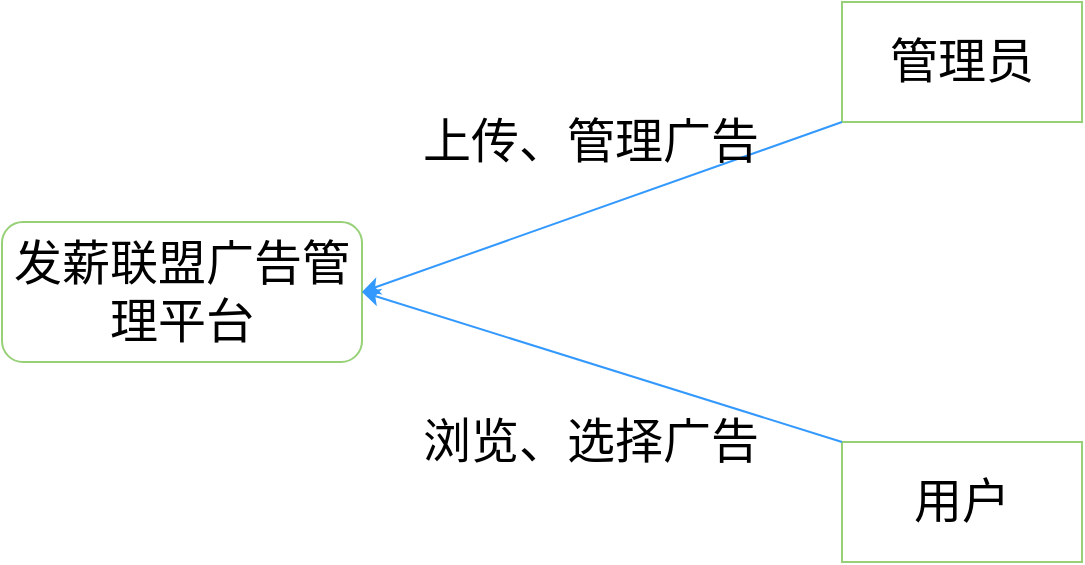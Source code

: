<mxfile version="20.2.6" type="github">
  <diagram id="mop2T_lTWs27Sv8fD1Fe" name="第 1 页">
    <mxGraphModel dx="1426" dy="624" grid="1" gridSize="10" guides="1" tooltips="1" connect="1" arrows="1" fold="1" page="1" pageScale="1" pageWidth="827" pageHeight="1169" math="0" shadow="0">
      <root>
        <mxCell id="0" />
        <mxCell id="1" parent="0" />
        <mxCell id="_5qrmcJRJbXf1N6IQA08-1" value="&lt;font style=&quot;font-size: 24px;&quot;&gt;发薪联盟广告管理平台&lt;/font&gt;" style="rounded=1;whiteSpace=wrap;html=1;strokeColor=#97D077;" vertex="1" parent="1">
          <mxGeometry x="120" y="230" width="180" height="70" as="geometry" />
        </mxCell>
        <mxCell id="_5qrmcJRJbXf1N6IQA08-2" value="&lt;font style=&quot;font-size: 24px;&quot;&gt;管理员&lt;/font&gt;" style="rounded=0;whiteSpace=wrap;html=1;strokeColor=#97D077;" vertex="1" parent="1">
          <mxGeometry x="540" y="120" width="120" height="60" as="geometry" />
        </mxCell>
        <mxCell id="_5qrmcJRJbXf1N6IQA08-3" value="&lt;font style=&quot;font-size: 24px;&quot;&gt;用户&lt;/font&gt;" style="rounded=0;whiteSpace=wrap;html=1;strokeColor=#97D077;" vertex="1" parent="1">
          <mxGeometry x="540" y="340" width="120" height="60" as="geometry" />
        </mxCell>
        <mxCell id="_5qrmcJRJbXf1N6IQA08-6" value="" style="endArrow=classic;html=1;rounded=0;fontSize=24;exitX=0;exitY=1;exitDx=0;exitDy=0;entryX=1;entryY=0.5;entryDx=0;entryDy=0;strokeColor=#3399FF;" edge="1" parent="1" source="_5qrmcJRJbXf1N6IQA08-2" target="_5qrmcJRJbXf1N6IQA08-1">
          <mxGeometry width="50" height="50" relative="1" as="geometry">
            <mxPoint x="370" y="340" as="sourcePoint" />
            <mxPoint x="420" y="290" as="targetPoint" />
          </mxGeometry>
        </mxCell>
        <mxCell id="_5qrmcJRJbXf1N6IQA08-8" value="上传、管理广告" style="text;html=1;align=center;verticalAlign=middle;resizable=0;points=[];autosize=1;strokeColor=none;fillColor=none;fontSize=24;" vertex="1" parent="1">
          <mxGeometry x="319" y="170" width="190" height="40" as="geometry" />
        </mxCell>
        <mxCell id="_5qrmcJRJbXf1N6IQA08-9" value="" style="endArrow=classic;html=1;rounded=0;fontSize=24;strokeColor=#3399FF;exitX=0;exitY=0;exitDx=0;exitDy=0;entryX=1;entryY=0.5;entryDx=0;entryDy=0;" edge="1" parent="1" source="_5qrmcJRJbXf1N6IQA08-3" target="_5qrmcJRJbXf1N6IQA08-1">
          <mxGeometry width="50" height="50" relative="1" as="geometry">
            <mxPoint x="370" y="340" as="sourcePoint" />
            <mxPoint x="420" y="290" as="targetPoint" />
          </mxGeometry>
        </mxCell>
        <mxCell id="_5qrmcJRJbXf1N6IQA08-10" value="浏览、选择广告" style="text;html=1;align=center;verticalAlign=middle;resizable=0;points=[];autosize=1;strokeColor=none;fillColor=none;fontSize=24;" vertex="1" parent="1">
          <mxGeometry x="319" y="320" width="190" height="40" as="geometry" />
        </mxCell>
      </root>
    </mxGraphModel>
  </diagram>
</mxfile>
